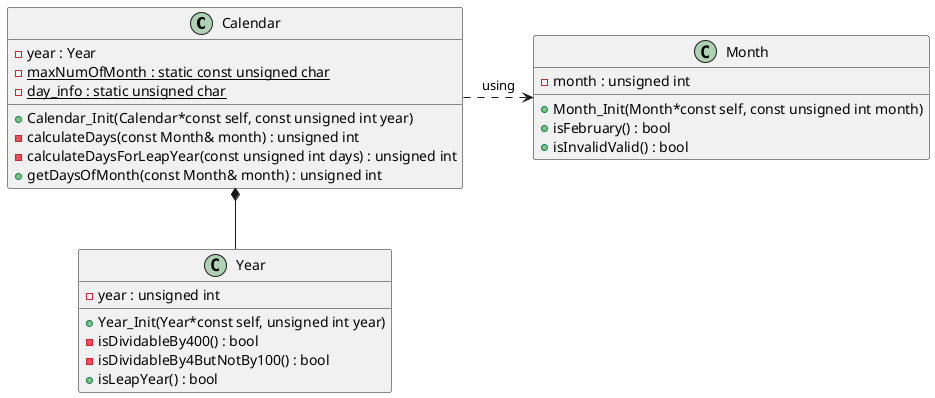 @startuml





/' Objects '/

class Calendar {
	+Calendar_Init(Calendar*const self, const unsigned int year)
	-year : Year
	-{static} maxNumOfMonth : static const unsigned char
	-{static} day_info : static unsigned char
	-calculateDays(const Month& month) : unsigned int
	-calculateDaysForLeapYear(const unsigned int days) : unsigned int
	+getDaysOfMonth(const Month& month) : unsigned int
}


class Month {
	+Month_Init(Month*const self, const unsigned int month)
	+isFebruary() : bool
	+isInvalidValid() : bool
	-month : unsigned int
}


class Year {
	+Year_Init(Year*const self, unsigned int year)
	-isDividableBy400() : bool
	-isDividableBy4ButNotBy100() : bool
	+isLeapYear() : bool
	-year : unsigned int
}


/' Inheritance relationships '/




/' Aggregation relationships '/

.Calendar .> Month : using
.Calendar *-- Year






/' Nested objects '/



@enduml
